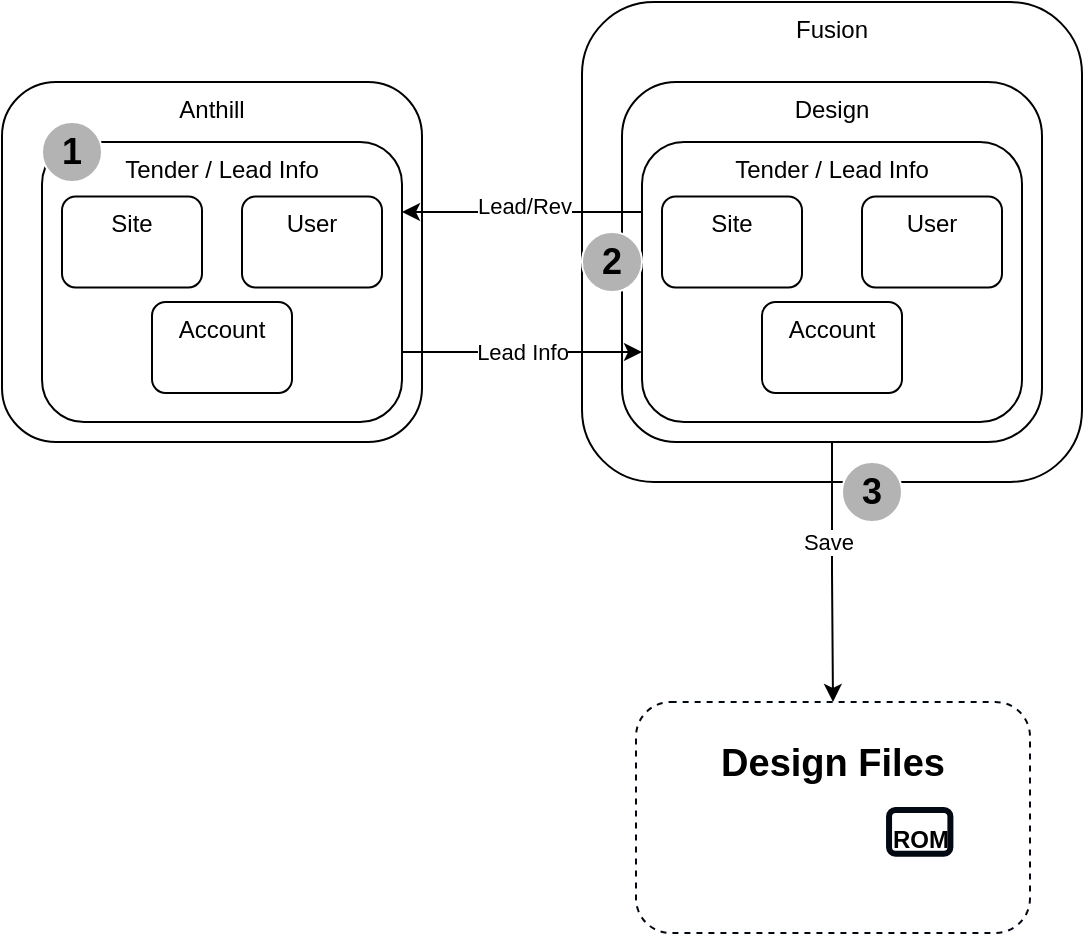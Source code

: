 <mxfile version="13.2.1" type="github" pages="2">
  <diagram id="UR5SKWymjeLuYB5GyDOJ" name="Page-1">
    <mxGraphModel dx="925" dy="537" grid="1" gridSize="10" guides="1" tooltips="1" connect="1" arrows="1" fold="1" page="1" pageScale="1" pageWidth="827" pageHeight="1169" math="0" shadow="0">
      <root>
        <mxCell id="0" />
        <mxCell id="1" parent="0" />
        <mxCell id="TnBT8YGuHE52QdCzRpyW-3" value="Fusion" style="rounded=1;whiteSpace=wrap;html=1;verticalAlign=top;" vertex="1" parent="1">
          <mxGeometry x="470" y="10" width="250" height="240" as="geometry" />
        </mxCell>
        <mxCell id="rCVcqXYc3VxTAlky5G7X-1" value="Anthill" style="rounded=1;whiteSpace=wrap;html=1;verticalAlign=top;" parent="1" vertex="1">
          <mxGeometry x="180" y="50" width="210" height="180" as="geometry" />
        </mxCell>
        <mxCell id="D42imSjjHHGO6OyLd1Ts-2" value="Tender / Lead Info" style="rounded=1;whiteSpace=wrap;html=1;verticalAlign=top;" parent="1" vertex="1">
          <mxGeometry x="200" y="80" width="180" height="140" as="geometry" />
        </mxCell>
        <mxCell id="TnBT8YGuHE52QdCzRpyW-4" style="edgeStyle=orthogonalEdgeStyle;rounded=0;orthogonalLoop=1;jettySize=auto;html=1;exitX=0.5;exitY=1;exitDx=0;exitDy=0;" edge="1" parent="1" source="D42imSjjHHGO6OyLd1Ts-4" target="rCVcqXYc3VxTAlky5G7X-16">
          <mxGeometry relative="1" as="geometry" />
        </mxCell>
        <mxCell id="TnBT8YGuHE52QdCzRpyW-6" value="Save" style="edgeLabel;html=1;align=center;verticalAlign=middle;resizable=0;points=[];" vertex="1" connectable="0" parent="TnBT8YGuHE52QdCzRpyW-4">
          <mxGeometry x="-0.235" y="-2" relative="1" as="geometry">
            <mxPoint as="offset" />
          </mxGeometry>
        </mxCell>
        <mxCell id="D42imSjjHHGO6OyLd1Ts-4" value="Design" style="rounded=1;whiteSpace=wrap;html=1;verticalAlign=top;" parent="1" vertex="1">
          <mxGeometry x="490" y="50" width="210" height="180" as="geometry" />
        </mxCell>
        <mxCell id="rCVcqXYc3VxTAlky5G7X-14" value="Tender / Lead Info" style="rounded=1;whiteSpace=wrap;html=1;verticalAlign=top;" parent="1" vertex="1">
          <mxGeometry x="500" y="80" width="190" height="140" as="geometry" />
        </mxCell>
        <mxCell id="rCVcqXYc3VxTAlky5G7X-15" value="" style="group" parent="1" vertex="1" connectable="0">
          <mxGeometry x="497" y="360" width="197" height="115.49" as="geometry" />
        </mxCell>
        <mxCell id="rCVcqXYc3VxTAlky5G7X-16" value="&lt;b&gt;&lt;font style=&quot;font-size: 19px&quot;&gt;Design Files&lt;/font&gt;&lt;/b&gt;" style="rounded=1;whiteSpace=wrap;html=1;verticalAlign=top;strokeWidth=1;strokeColor=#020912;dashed=1;fontSize=32;" parent="rCVcqXYc3VxTAlky5G7X-15" vertex="1">
          <mxGeometry width="197" height="115.49" as="geometry" />
        </mxCell>
        <mxCell id="rCVcqXYc3VxTAlky5G7X-17" value="" style="shape=image;html=1;verticalAlign=top;verticalLabelPosition=bottom;labelBackgroundColor=#ffffff;imageAspect=0;aspect=fixed;image=https://cdn3.iconfinder.com/data/icons/dompicon-glyph-file-format-2/256/file-xml-format-type-128.png" parent="rCVcqXYc3VxTAlky5G7X-15" vertex="1">
          <mxGeometry x="72.578" y="42.24" width="43.305" height="43.305" as="geometry" />
        </mxCell>
        <mxCell id="rCVcqXYc3VxTAlky5G7X-18" value="" style="shape=image;html=1;verticalAlign=top;verticalLabelPosition=bottom;labelBackgroundColor=#ffffff;imageAspect=0;aspect=fixed;image=https://cdn3.iconfinder.com/data/icons/brands-applications/512/PDF-128.png" parent="rCVcqXYc3VxTAlky5G7X-15" vertex="1">
          <mxGeometry x="17.834" y="46.0" width="39.991" height="39.991" as="geometry" />
        </mxCell>
        <mxCell id="rCVcqXYc3VxTAlky5G7X-19" value="" style="shape=image;html=1;verticalAlign=top;verticalLabelPosition=bottom;labelBackgroundColor=#ffffff;imageAspect=0;aspect=fixed;image=https://cdn3.iconfinder.com/data/icons/dompicon-glyph-file-format-2/256/file-xml-format-type-128.png" parent="rCVcqXYc3VxTAlky5G7X-15" vertex="1">
          <mxGeometry x="126.524" y="40.37" width="43.305" height="43.305" as="geometry" />
        </mxCell>
        <mxCell id="rCVcqXYc3VxTAlky5G7X-20" value="&lt;b&gt;&lt;font style=&quot;font-size: 12px&quot;&gt;ROM&lt;/font&gt;&lt;/b&gt;" style="rounded=1;whiteSpace=wrap;html=1;verticalAlign=middle;strokeWidth=3;strokeColor=#020912;fontSize=20;direction=south;" parent="rCVcqXYc3VxTAlky5G7X-15" vertex="1">
          <mxGeometry x="126.524" y="54.01" width="30.669" height="21.86" as="geometry" />
        </mxCell>
        <mxCell id="rCVcqXYc3VxTAlky5G7X-21" value="Site" style="rounded=1;whiteSpace=wrap;html=1;verticalAlign=top;" parent="1" vertex="1">
          <mxGeometry x="210" y="107.26" width="70" height="45.49" as="geometry" />
        </mxCell>
        <mxCell id="rCVcqXYc3VxTAlky5G7X-22" value="User" style="rounded=1;whiteSpace=wrap;html=1;verticalAlign=top;" parent="1" vertex="1">
          <mxGeometry x="300" y="107.26" width="70" height="45.49" as="geometry" />
        </mxCell>
        <mxCell id="rCVcqXYc3VxTAlky5G7X-23" value="Account" style="rounded=1;whiteSpace=wrap;html=1;verticalAlign=top;" parent="1" vertex="1">
          <mxGeometry x="255" y="160" width="70" height="45.49" as="geometry" />
        </mxCell>
        <mxCell id="rCVcqXYc3VxTAlky5G7X-24" value="Site" style="rounded=1;whiteSpace=wrap;html=1;verticalAlign=top;" parent="1" vertex="1">
          <mxGeometry x="510" y="107.26" width="70" height="45.49" as="geometry" />
        </mxCell>
        <mxCell id="rCVcqXYc3VxTAlky5G7X-25" value="User" style="rounded=1;whiteSpace=wrap;html=1;verticalAlign=top;" parent="1" vertex="1">
          <mxGeometry x="610" y="107.26" width="70" height="45.49" as="geometry" />
        </mxCell>
        <mxCell id="rCVcqXYc3VxTAlky5G7X-26" value="Account" style="rounded=1;whiteSpace=wrap;html=1;verticalAlign=top;" parent="1" vertex="1">
          <mxGeometry x="560" y="160" width="70" height="45.49" as="geometry" />
        </mxCell>
        <mxCell id="TnBT8YGuHE52QdCzRpyW-1" value="" style="endArrow=classic;html=1;entryX=1;entryY=0.25;entryDx=0;entryDy=0;exitX=0;exitY=0.25;exitDx=0;exitDy=0;" edge="1" parent="1" source="rCVcqXYc3VxTAlky5G7X-14" target="D42imSjjHHGO6OyLd1Ts-2">
          <mxGeometry width="50" height="50" relative="1" as="geometry">
            <mxPoint x="390" y="300" as="sourcePoint" />
            <mxPoint x="440" y="250" as="targetPoint" />
          </mxGeometry>
        </mxCell>
        <mxCell id="TnBT8YGuHE52QdCzRpyW-5" value="Lead/Rev" style="edgeLabel;html=1;align=center;verticalAlign=middle;resizable=0;points=[];" vertex="1" connectable="0" parent="TnBT8YGuHE52QdCzRpyW-1">
          <mxGeometry x="-0.191" y="-3" relative="1" as="geometry">
            <mxPoint x="-11" as="offset" />
          </mxGeometry>
        </mxCell>
        <mxCell id="TnBT8YGuHE52QdCzRpyW-2" value="Lead Info" style="edgeStyle=orthogonalEdgeStyle;rounded=0;orthogonalLoop=1;jettySize=auto;html=1;exitX=1;exitY=0.75;exitDx=0;exitDy=0;entryX=0;entryY=0.75;entryDx=0;entryDy=0;" edge="1" parent="1" source="D42imSjjHHGO6OyLd1Ts-2" target="rCVcqXYc3VxTAlky5G7X-14">
          <mxGeometry relative="1" as="geometry" />
        </mxCell>
        <mxCell id="TnBT8YGuHE52QdCzRpyW-7" value="&lt;b style=&quot;font-size: 18px&quot;&gt;&lt;font style=&quot;font-size: 18px&quot;&gt;1&lt;/font&gt;&lt;/b&gt;" style="ellipse;whiteSpace=wrap;html=1;aspect=fixed;strokeColor=#FFFFFF;fillColor=#B3B3B3;fontSize=18;" vertex="1" parent="1">
          <mxGeometry x="200" y="70" width="30" height="30" as="geometry" />
        </mxCell>
        <mxCell id="TnBT8YGuHE52QdCzRpyW-9" value="&lt;b style=&quot;font-size: 18px&quot;&gt;&lt;font style=&quot;font-size: 18px&quot;&gt;2&lt;/font&gt;&lt;/b&gt;" style="ellipse;whiteSpace=wrap;html=1;aspect=fixed;strokeColor=#FFFFFF;fillColor=#B3B3B3;fontSize=18;" vertex="1" parent="1">
          <mxGeometry x="470" y="125" width="30" height="30" as="geometry" />
        </mxCell>
        <mxCell id="TnBT8YGuHE52QdCzRpyW-11" value="&lt;b style=&quot;font-size: 18px&quot;&gt;&lt;font style=&quot;font-size: 18px&quot;&gt;3&lt;/font&gt;&lt;/b&gt;" style="ellipse;whiteSpace=wrap;html=1;aspect=fixed;strokeColor=#FFFFFF;fillColor=#B3B3B3;fontSize=18;" vertex="1" parent="1">
          <mxGeometry x="600" y="240" width="30" height="30" as="geometry" />
        </mxCell>
      </root>
    </mxGraphModel>
  </diagram>
  <diagram id="64VrfkBewBL0nCpdvMOK" name="Page-2">
    <mxGraphModel dx="925" dy="537" grid="1" gridSize="10" guides="1" tooltips="1" connect="1" arrows="1" fold="1" page="1" pageScale="1" pageWidth="827" pageHeight="1169" math="0" shadow="0">
      <root>
        <mxCell id="H7r9gBhXfw38SQxLLWRa-0" />
        <mxCell id="H7r9gBhXfw38SQxLLWRa-1" parent="H7r9gBhXfw38SQxLLWRa-0" />
      </root>
    </mxGraphModel>
  </diagram>
</mxfile>
